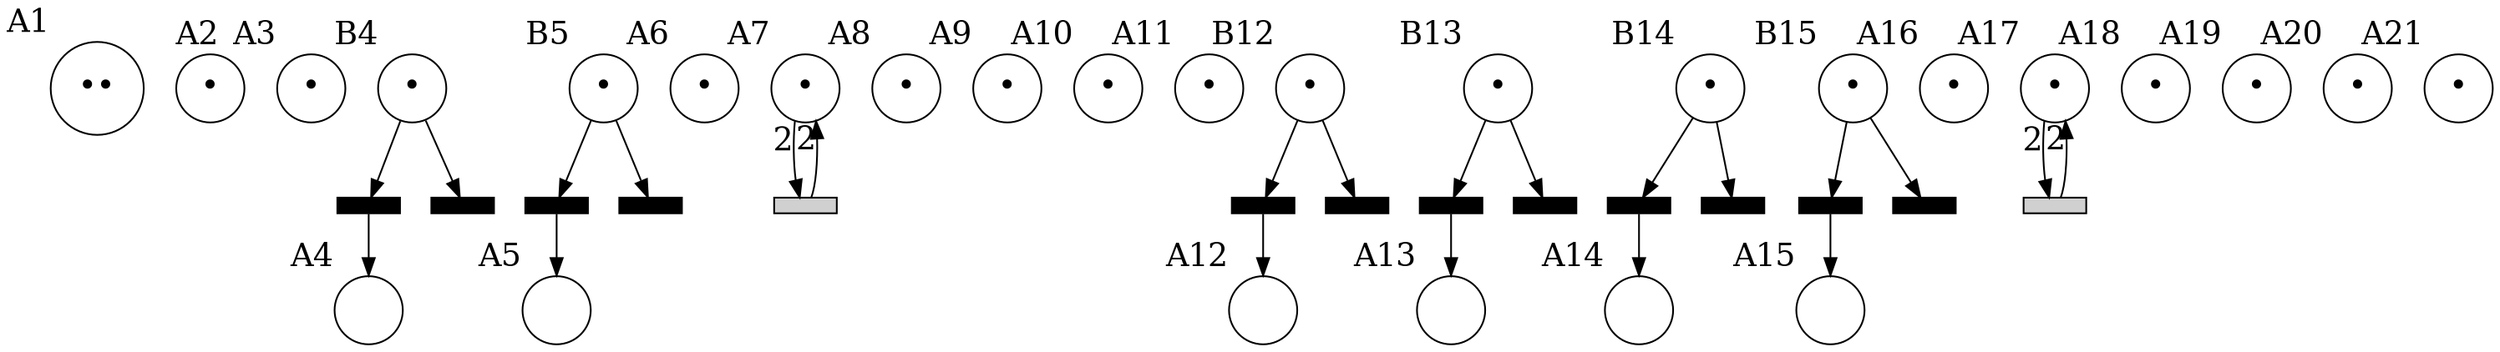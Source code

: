 digraph G {

	node[fontsize=18];
	edge[fontsize=18];
	A1 [shape=circle,xlabel="A1",label="••",pos="0.000000,0.000000!"];
	A2 [shape=circle,xlabel="A2",label="•",pos="-0.974279,0.487139!"];
	A3 [shape=circle,xlabel="A3",label="•",pos="-1.948557,0.974279!"];
	A4 [shape=circle,xlabel="A4",label=" ",pos="-1.948557,1.948557!"];
	B4 [shape=circle,xlabel="B4",label="•"];
	A5 [shape=circle,xlabel="A5",label=" ",pos="-0.974279,2.435696!"];
	B5 [shape=circle,xlabel="B5",label="•"];
	A6 [shape=circle,xlabel="A6",label="•",pos="0.000000,2.922836!"];
	A7 [shape=circle,xlabel="A7",label="•",pos="0.974279,2.435696!"];
	A8 [shape=circle,xlabel="A8",label="•",pos="1.948557,1.948557!"];
	A9 [shape=circle,xlabel="A9",label="•",pos="2.922836,1.461418!"];
	A10 [shape=circle,xlabel="A10",label="•",pos="2.922836,0.487139!"];
	A11 [shape=circle,xlabel="A11",label="•",pos="2.922836,-0.487139!"];
	A12 [shape=circle,xlabel="A12",label=" ",pos="1.948557,-0.974279!"];
	B12 [shape=circle,xlabel="B12",label="•"];
	A13 [shape=circle,xlabel="A13",label=" ",pos="0.974279,-0.487139!"];
	B13 [shape=circle,xlabel="B13",label="•"];
	A14 [shape=circle,xlabel="A14",label=" ",pos="1.948557,-1.948557!"];
	B14 [shape=circle,xlabel="B14",label="•"];
	A15 [shape=circle,xlabel="A15",label=" ",pos="0.974279,-2.435696!"];
	B15 [shape=circle,xlabel="B15",label="•"];
	A16 [shape=circle,xlabel="A16",label="•",pos="0.000000,-2.922836!"];
	A17 [shape=circle,xlabel="A17",label="•",pos="-0.974279,-2.435696!"];
	A18 [shape=circle,xlabel="A18",label="•",pos="-1.948557,-1.948557!"];
	A19 [shape=circle,xlabel="A19",label="•",pos="-2.922836,-1.461418!"];
	A20 [shape=circle,xlabel="A20",label="•",pos="-2.922836,-0.487139!"];
	A21 [shape=circle,xlabel="A21",label="•",pos="-2.922836,0.487139!"];
	tb4 [shape=rect,fixedsize=true,height=0.12,width=0.5,style=filled,fillcolor=black,xlabel="",label=""];
	tAb4 [shape=rect,fixedsize=true,height=0.12,width=0.5,style=filled,fillcolor=black,xlabel="",label=""];
	tb5 [shape=rect,fixedsize=true,height=0.12,width=0.5,style=filled,fillcolor=black,xlabel="",label=""];
	tAb5 [shape=rect,fixedsize=true,height=0.12,width=0.5,style=filled,fillcolor=black,xlabel="",label=""];
	tb12 [shape=rect,fixedsize=true,height=0.12,width=0.5,style=filled,fillcolor=black,xlabel="",label=""];
	tAb12 [shape=rect,fixedsize=true,height=0.12,width=0.5,style=filled,fillcolor=black,xlabel="",label=""];
	tb13 [shape=rect,fixedsize=true,height=0.12,width=0.5,style=filled,fillcolor=black,xlabel="",label=""];
	tAb13 [shape=rect,fixedsize=true,height=0.12,width=0.5,style=filled,fillcolor=black,xlabel="",label=""];
	tb14 [shape=rect,fixedsize=true,height=0.12,width=0.5,style=filled,fillcolor=black,xlabel="",label=""];
	tAb14 [shape=rect,fixedsize=true,height=0.12,width=0.5,style=filled,fillcolor=black,xlabel="",label=""];
	tb15 [shape=rect,fixedsize=true,height=0.12,width=0.5,style=filled,fillcolor=black,xlabel="",label=""];
	tAb15 [shape=rect,fixedsize=true,height=0.12,width=0.5,style=filled,fillcolor=black,xlabel="",label=""];
	tloop7 [shape=rect,fixedsize=true,height=0.12,width=0.5,style=filled,fillcolor="#D0D0D0",xlabel="",label=""];
	tloop17 [shape=rect,fixedsize=true,height=0.12,width=0.5,style=filled,fillcolor="#D0D0D0",xlabel="",label=""];
	B4 -> tb4;
	B4 -> tAb4;
	B5 -> tb5;
	B5 -> tAb5;
	B12 -> tb12;
	B12 -> tAb12;
	B13 -> tb13;
	B13 -> tAb13;
	B14 -> tb14;
	B14 -> tAb14;
	B15 -> tb15;
	B15 -> tAb15;
	A7 -> tloop7 [xlabel="2"];
	A17 -> tloop17 [xlabel="2"];
	tb4 -> A4;
	tb5 -> A5;
	tb12 -> A12;
	tb13 -> A13;
	tb14 -> A14;
	tb15 -> A15;
	tloop7 -> A7 [xlabel="2"];
	tloop17 -> A17 [xlabel="2"];
}
